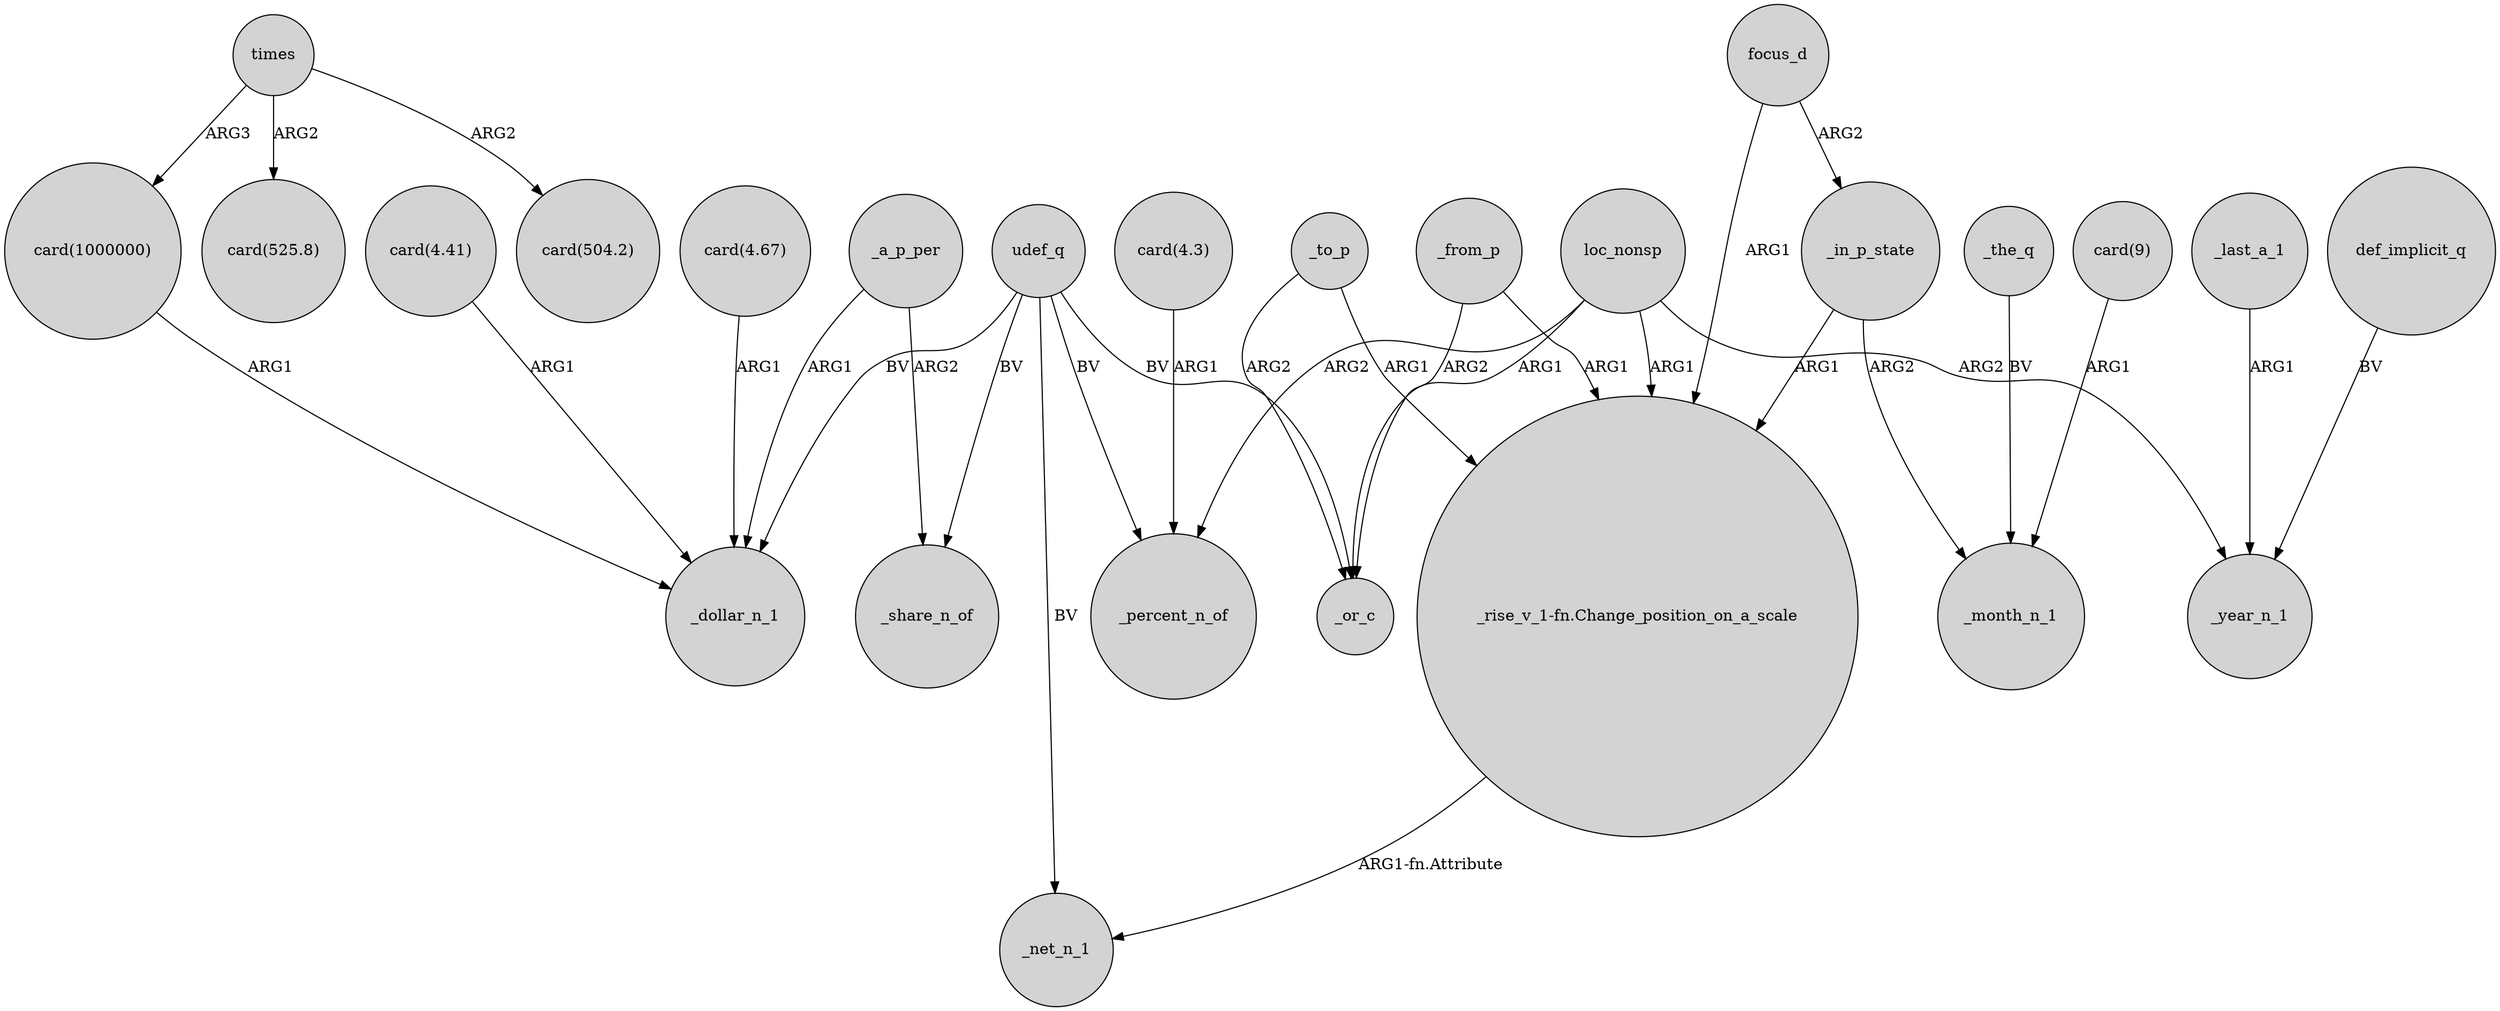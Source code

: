 digraph {
	node [shape=circle style=filled]
	"card(4.67)" -> _dollar_n_1 [label=ARG1]
	"card(4.3)" -> _percent_n_of [label=ARG1]
	_to_p -> _or_c [label=ARG2]
	focus_d -> _in_p_state [label=ARG2]
	_the_q -> _month_n_1 [label=BV]
	def_implicit_q -> _year_n_1 [label=BV]
	_to_p -> "_rise_v_1-fn.Change_position_on_a_scale" [label=ARG1]
	"card(4.41)" -> _dollar_n_1 [label=ARG1]
	loc_nonsp -> "_rise_v_1-fn.Change_position_on_a_scale" [label=ARG1]
	times -> "card(1000000)" [label=ARG3]
	loc_nonsp -> _year_n_1 [label=ARG2]
	udef_q -> _or_c [label=BV]
	focus_d -> "_rise_v_1-fn.Change_position_on_a_scale" [label=ARG1]
	times -> "card(504.2)" [label=ARG2]
	_a_p_per -> _share_n_of [label=ARG2]
	udef_q -> _percent_n_of [label=BV]
	"_rise_v_1-fn.Change_position_on_a_scale" -> _net_n_1 [label="ARG1-fn.Attribute"]
	udef_q -> _share_n_of [label=BV]
	udef_q -> _net_n_1 [label=BV]
	_last_a_1 -> _year_n_1 [label=ARG1]
	udef_q -> _dollar_n_1 [label=BV]
	"card(1000000)" -> _dollar_n_1 [label=ARG1]
	_from_p -> _or_c [label=ARG2]
	_in_p_state -> "_rise_v_1-fn.Change_position_on_a_scale" [label=ARG1]
	loc_nonsp -> _or_c [label=ARG1]
	_a_p_per -> _dollar_n_1 [label=ARG1]
	_in_p_state -> _month_n_1 [label=ARG2]
	"card(9)" -> _month_n_1 [label=ARG1]
	_from_p -> "_rise_v_1-fn.Change_position_on_a_scale" [label=ARG1]
	times -> "card(525.8)" [label=ARG2]
	loc_nonsp -> _percent_n_of [label=ARG2]
}
